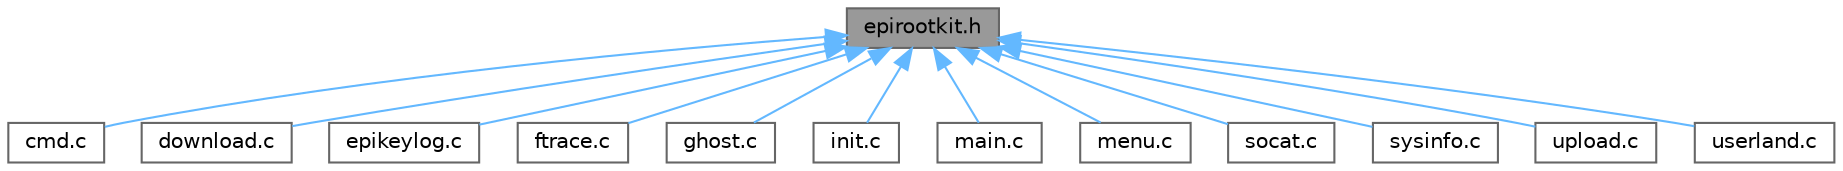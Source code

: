 digraph "epirootkit.h"
{
 // INTERACTIVE_SVG=YES
 // LATEX_PDF_SIZE
  bgcolor="transparent";
  edge [fontname=Helvetica,fontsize=10,labelfontname=Helvetica,labelfontsize=10];
  node [fontname=Helvetica,fontsize=10,shape=box,height=0.2,width=0.4];
  Node1 [id="Node000001",label="epirootkit.h",height=0.2,width=0.4,color="gray40", fillcolor="grey60", style="filled", fontcolor="black",tooltip=" "];
  Node1 -> Node2 [id="edge1_Node000001_Node000002",dir="back",color="steelblue1",style="solid",tooltip=" "];
  Node2 [id="Node000002",label="cmd.c",height=0.2,width=0.4,color="grey40", fillcolor="white", style="filled",URL="$da/d32/cmd_8c.html",tooltip=" "];
  Node1 -> Node3 [id="edge2_Node000001_Node000003",dir="back",color="steelblue1",style="solid",tooltip=" "];
  Node3 [id="Node000003",label="download.c",height=0.2,width=0.4,color="grey40", fillcolor="white", style="filled",URL="$df/d82/download_8c.html",tooltip=" "];
  Node1 -> Node4 [id="edge3_Node000001_Node000004",dir="back",color="steelblue1",style="solid",tooltip=" "];
  Node4 [id="Node000004",label="epikeylog.c",height=0.2,width=0.4,color="grey40", fillcolor="white", style="filled",URL="$d9/dea/epikeylog_8c.html",tooltip=" "];
  Node1 -> Node5 [id="edge4_Node000001_Node000005",dir="back",color="steelblue1",style="solid",tooltip=" "];
  Node5 [id="Node000005",label="ftrace.c",height=0.2,width=0.4,color="grey40", fillcolor="white", style="filled",URL="$dd/d2c/ftrace_8c.html",tooltip=" "];
  Node1 -> Node6 [id="edge5_Node000001_Node000006",dir="back",color="steelblue1",style="solid",tooltip=" "];
  Node6 [id="Node000006",label="ghost.c",height=0.2,width=0.4,color="grey40", fillcolor="white", style="filled",URL="$d7/d09/ghost_8c.html",tooltip=" "];
  Node1 -> Node7 [id="edge6_Node000001_Node000007",dir="back",color="steelblue1",style="solid",tooltip=" "];
  Node7 [id="Node000007",label="init.c",height=0.2,width=0.4,color="grey40", fillcolor="white", style="filled",URL="$d8/d60/init_8c.html",tooltip=" "];
  Node1 -> Node8 [id="edge7_Node000001_Node000008",dir="back",color="steelblue1",style="solid",tooltip=" "];
  Node8 [id="Node000008",label="main.c",height=0.2,width=0.4,color="grey40", fillcolor="white", style="filled",URL="$d0/d29/main_8c.html",tooltip=" "];
  Node1 -> Node9 [id="edge8_Node000001_Node000009",dir="back",color="steelblue1",style="solid",tooltip=" "];
  Node9 [id="Node000009",label="menu.c",height=0.2,width=0.4,color="grey40", fillcolor="white", style="filled",URL="$d2/d0a/menu_8c.html",tooltip=" "];
  Node1 -> Node10 [id="edge9_Node000001_Node000010",dir="back",color="steelblue1",style="solid",tooltip=" "];
  Node10 [id="Node000010",label="socat.c",height=0.2,width=0.4,color="grey40", fillcolor="white", style="filled",URL="$d9/d7f/socat_8c.html",tooltip=" "];
  Node1 -> Node11 [id="edge10_Node000001_Node000011",dir="back",color="steelblue1",style="solid",tooltip=" "];
  Node11 [id="Node000011",label="sysinfo.c",height=0.2,width=0.4,color="grey40", fillcolor="white", style="filled",URL="$d1/d84/sysinfo_8c.html",tooltip=" "];
  Node1 -> Node12 [id="edge11_Node000001_Node000012",dir="back",color="steelblue1",style="solid",tooltip=" "];
  Node12 [id="Node000012",label="upload.c",height=0.2,width=0.4,color="grey40", fillcolor="white", style="filled",URL="$d1/d4a/upload_8c.html",tooltip=" "];
  Node1 -> Node13 [id="edge12_Node000001_Node000013",dir="back",color="steelblue1",style="solid",tooltip=" "];
  Node13 [id="Node000013",label="userland.c",height=0.2,width=0.4,color="grey40", fillcolor="white", style="filled",URL="$d5/d74/userland_8c.html",tooltip=" "];
}
